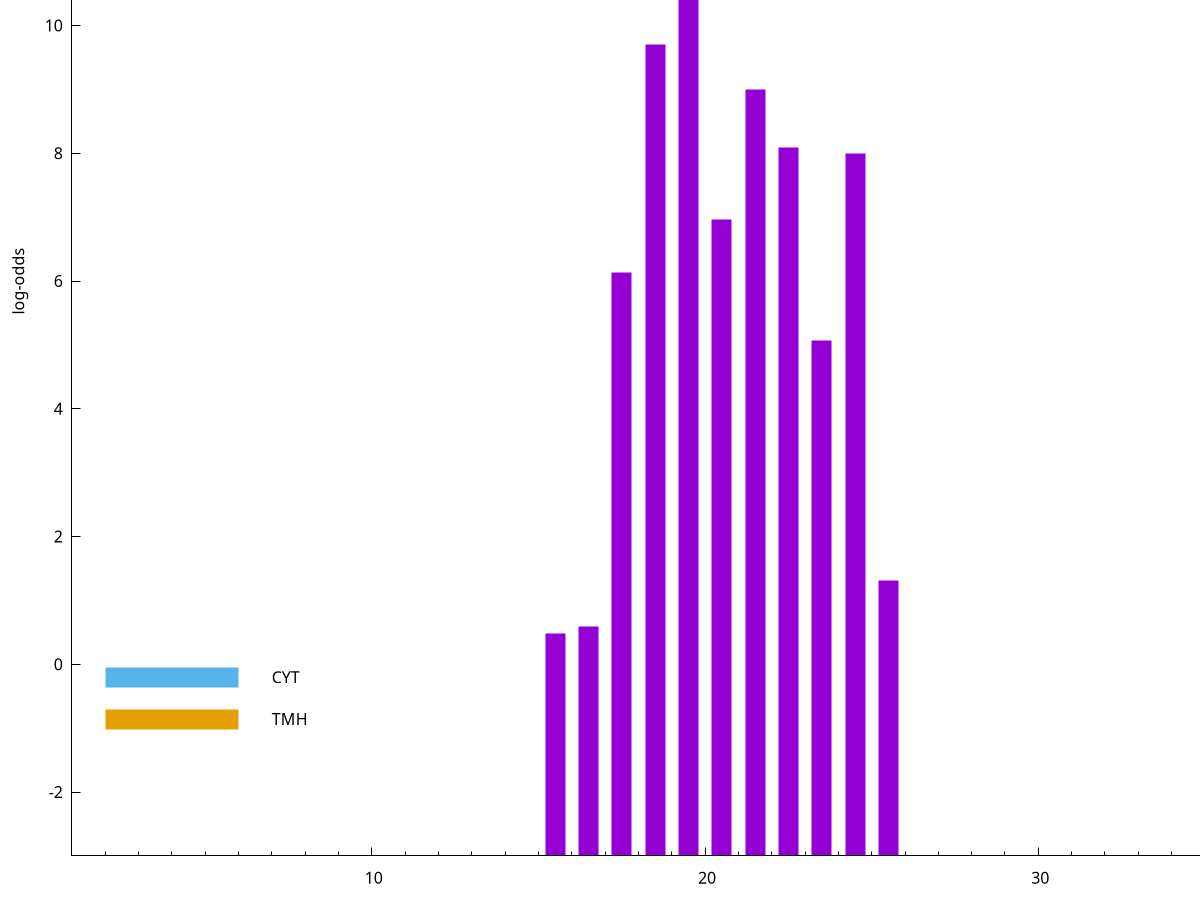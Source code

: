 set title "LipoP predictions for SRR4017849.gff"
set size 2., 1.4
set xrange [1:70] 
set mxtics 10
set yrange [-3:15]
set y2range [0:18]
set ylabel "log-odds"
set term postscript eps color solid "Helvetica" 30
set output "SRR4017849.gff180.eps"
set arrow from 2,13.6117 to 6,13.6117 nohead lt 1 lw 20
set label "SpI" at 7,13.6117
set arrow from 2,-0.200913 to 6,-0.200913 nohead lt 3 lw 20
set label "CYT" at 7,-0.200913
set arrow from 2,-0.856675 to 6,-0.856675 nohead lt 4 lw 20
set label "TMH" at 7,-0.856675
set arrow from 2,13.6117 to 6,13.6117 nohead lt 1 lw 20
set label "SpI" at 7,13.6117
# NOTE: The scores below are the log-odds scores with the threshold
# NOTE: subtracted (a hack to make gnuplot make the histogram all
# NOTE: look nice).
plot "-" axes x1y2 title "" with impulses lt 1 lw 20
19.500000 16.345700
18.500000 12.697140
21.500000 12.005590
22.500000 11.091880
24.500000 11.003390
20.500000 9.965020
17.500000 9.139340
23.500000 8.065300
25.500000 4.309120
16.500000 3.587392
15.500000 3.481819
e
exit
